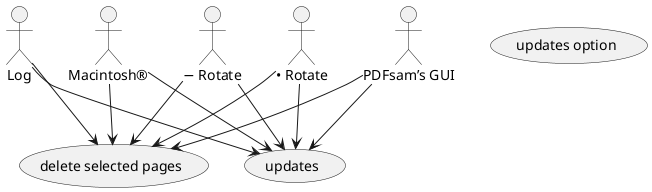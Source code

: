 @startuml
actor "PDFsam’s GUI"
actor "Log"
actor "Macintosh®"
actor "− Rotate"
actor "• Rotate"
usecase "delete selected pages"
usecase "updates"
usecase "updates option"
"PDFsam’s GUI" --> "delete selected pages"
"PDFsam’s GUI" --> "updates"
"Log" --> "delete selected pages"
"Log" --> "updates"
"Macintosh®" --> "delete selected pages"
"Macintosh®" --> "updates"
"− Rotate" --> "delete selected pages"
"− Rotate" --> "updates"
"• Rotate" --> "delete selected pages"
"• Rotate" --> "updates"
@enduml